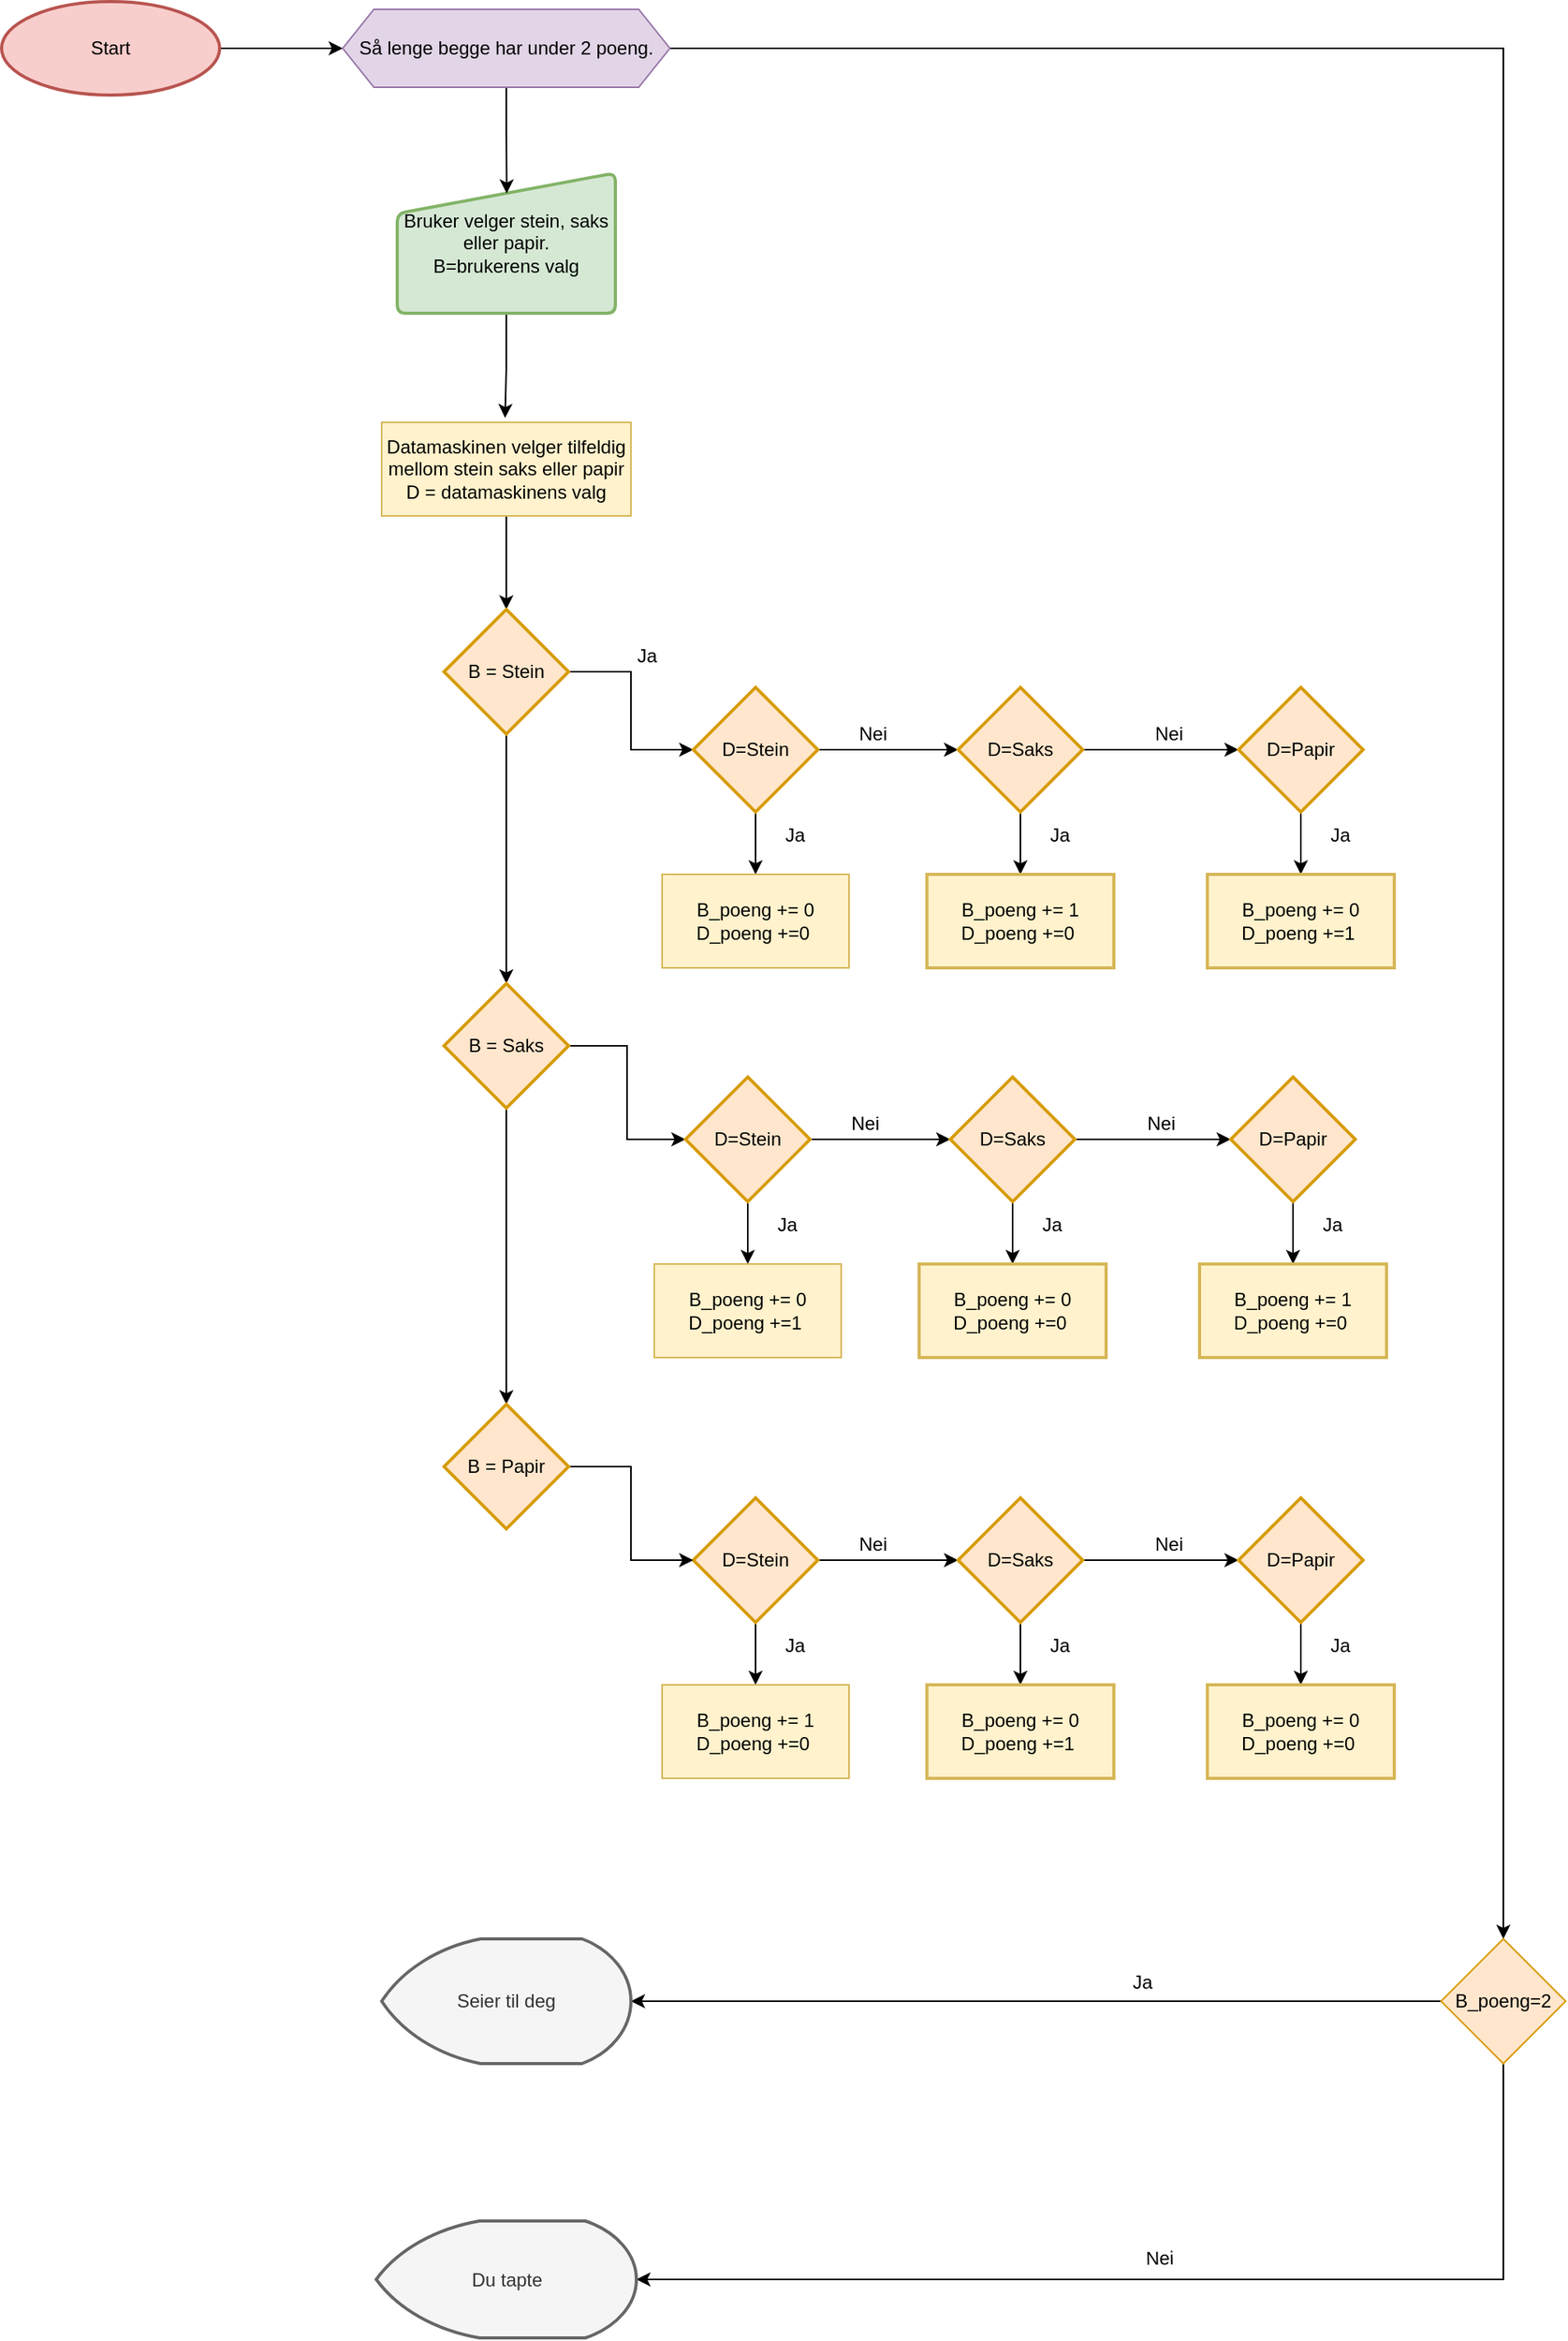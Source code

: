 <mxfile version="14.1.8" type="github">
  <diagram id="B1ReewHM8f12XZwFl8kq" name="Page-1">
    <mxGraphModel dx="2570" dy="1706" grid="0" gridSize="10" guides="1" tooltips="1" connect="1" arrows="1" fold="1" page="1" pageScale="1" pageWidth="1169" pageHeight="1654" math="0" shadow="0">
      <root>
        <mxCell id="0" />
        <mxCell id="1" parent="0" />
        <mxCell id="hiWG3h5WIahm0a-bOlQE-6" style="edgeStyle=orthogonalEdgeStyle;rounded=0;orthogonalLoop=1;jettySize=auto;html=1;exitX=1;exitY=0.5;exitDx=0;exitDy=0;exitPerimeter=0;entryX=0;entryY=0.5;entryDx=0;entryDy=0;" edge="1" parent="1" source="hiWG3h5WIahm0a-bOlQE-1" target="hiWG3h5WIahm0a-bOlQE-4">
          <mxGeometry relative="1" as="geometry" />
        </mxCell>
        <mxCell id="hiWG3h5WIahm0a-bOlQE-1" value="Start" style="strokeWidth=2;html=1;shape=mxgraph.flowchart.start_1;whiteSpace=wrap;fillColor=#f8cecc;strokeColor=#b85450;" vertex="1" parent="1">
          <mxGeometry x="60" y="40" width="140" height="60" as="geometry" />
        </mxCell>
        <mxCell id="hiWG3h5WIahm0a-bOlQE-10" style="edgeStyle=orthogonalEdgeStyle;rounded=0;orthogonalLoop=1;jettySize=auto;html=1;exitX=0.5;exitY=1;exitDx=0;exitDy=0;entryX=0.495;entryY=-0.047;entryDx=0;entryDy=0;entryPerimeter=0;" edge="1" parent="1" source="hiWG3h5WIahm0a-bOlQE-2" target="hiWG3h5WIahm0a-bOlQE-8">
          <mxGeometry relative="1" as="geometry" />
        </mxCell>
        <mxCell id="hiWG3h5WIahm0a-bOlQE-2" value="Bruker velger stein, saks eller papir.&lt;br&gt;B=brukerens valg" style="html=1;strokeWidth=2;shape=manualInput;whiteSpace=wrap;rounded=1;size=26;arcSize=11;fillColor=#d5e8d4;strokeColor=#82b366;" vertex="1" parent="1">
          <mxGeometry x="314" y="150" width="140" height="90" as="geometry" />
        </mxCell>
        <mxCell id="hiWG3h5WIahm0a-bOlQE-7" style="edgeStyle=orthogonalEdgeStyle;rounded=0;orthogonalLoop=1;jettySize=auto;html=1;entryX=0.502;entryY=0.146;entryDx=0;entryDy=0;entryPerimeter=0;" edge="1" parent="1" source="hiWG3h5WIahm0a-bOlQE-4" target="hiWG3h5WIahm0a-bOlQE-2">
          <mxGeometry relative="1" as="geometry" />
        </mxCell>
        <mxCell id="hiWG3h5WIahm0a-bOlQE-80" value="" style="edgeStyle=orthogonalEdgeStyle;rounded=0;orthogonalLoop=1;jettySize=auto;html=1;entryX=0.5;entryY=0;entryDx=0;entryDy=0;" edge="1" parent="1" source="hiWG3h5WIahm0a-bOlQE-4" target="hiWG3h5WIahm0a-bOlQE-85">
          <mxGeometry relative="1" as="geometry">
            <mxPoint x="1023.059" y="1300" as="targetPoint" />
          </mxGeometry>
        </mxCell>
        <mxCell id="hiWG3h5WIahm0a-bOlQE-4" value="Så lenge begge har under 2 poeng." style="shape=hexagon;perimeter=hexagonPerimeter2;whiteSpace=wrap;html=1;fixedSize=1;fillColor=#e1d5e7;strokeColor=#9673a6;" vertex="1" parent="1">
          <mxGeometry x="279" y="45" width="210" height="50" as="geometry" />
        </mxCell>
        <mxCell id="hiWG3h5WIahm0a-bOlQE-29" style="edgeStyle=orthogonalEdgeStyle;rounded=0;orthogonalLoop=1;jettySize=auto;html=1;entryX=0.5;entryY=0;entryDx=0;entryDy=0;entryPerimeter=0;" edge="1" parent="1" source="hiWG3h5WIahm0a-bOlQE-8" target="hiWG3h5WIahm0a-bOlQE-13">
          <mxGeometry relative="1" as="geometry" />
        </mxCell>
        <mxCell id="hiWG3h5WIahm0a-bOlQE-8" value="Datamaskinen velger tilfeldig mellom stein saks eller papir&lt;br&gt;D = datamaskinens valg" style="rounded=0;whiteSpace=wrap;html=1;fillColor=#fff2cc;strokeColor=#d6b656;" vertex="1" parent="1">
          <mxGeometry x="304" y="310" width="160" height="60" as="geometry" />
        </mxCell>
        <mxCell id="hiWG3h5WIahm0a-bOlQE-19" value="" style="edgeStyle=orthogonalEdgeStyle;rounded=0;orthogonalLoop=1;jettySize=auto;html=1;" edge="1" parent="1" source="hiWG3h5WIahm0a-bOlQE-13" target="hiWG3h5WIahm0a-bOlQE-18">
          <mxGeometry relative="1" as="geometry" />
        </mxCell>
        <mxCell id="hiWG3h5WIahm0a-bOlQE-36" value="" style="edgeStyle=orthogonalEdgeStyle;rounded=0;orthogonalLoop=1;jettySize=auto;html=1;" edge="1" parent="1" source="hiWG3h5WIahm0a-bOlQE-13" target="hiWG3h5WIahm0a-bOlQE-35">
          <mxGeometry relative="1" as="geometry" />
        </mxCell>
        <mxCell id="hiWG3h5WIahm0a-bOlQE-13" value="B = Stein" style="strokeWidth=2;html=1;shape=mxgraph.flowchart.decision;whiteSpace=wrap;fillColor=#ffe6cc;strokeColor=#d79b00;" vertex="1" parent="1">
          <mxGeometry x="344" y="430" width="80" height="80" as="geometry" />
        </mxCell>
        <mxCell id="hiWG3h5WIahm0a-bOlQE-21" value="" style="edgeStyle=orthogonalEdgeStyle;rounded=0;orthogonalLoop=1;jettySize=auto;html=1;" edge="1" parent="1" source="hiWG3h5WIahm0a-bOlQE-18" target="hiWG3h5WIahm0a-bOlQE-20">
          <mxGeometry relative="1" as="geometry" />
        </mxCell>
        <mxCell id="hiWG3h5WIahm0a-bOlQE-37" style="edgeStyle=orthogonalEdgeStyle;rounded=0;orthogonalLoop=1;jettySize=auto;html=1;exitX=0.5;exitY=1;exitDx=0;exitDy=0;entryX=0.5;entryY=0;entryDx=0;entryDy=0;" edge="1" parent="1" source="hiWG3h5WIahm0a-bOlQE-18" target="hiWG3h5WIahm0a-bOlQE-23">
          <mxGeometry relative="1" as="geometry" />
        </mxCell>
        <mxCell id="hiWG3h5WIahm0a-bOlQE-18" value="D=Stein" style="rhombus;whiteSpace=wrap;html=1;strokeWidth=2;fillColor=#ffe6cc;strokeColor=#d79b00;" vertex="1" parent="1">
          <mxGeometry x="504" y="480" width="80" height="80" as="geometry" />
        </mxCell>
        <mxCell id="hiWG3h5WIahm0a-bOlQE-28" value="" style="edgeStyle=orthogonalEdgeStyle;rounded=0;orthogonalLoop=1;jettySize=auto;html=1;" edge="1" parent="1" source="hiWG3h5WIahm0a-bOlQE-20" target="hiWG3h5WIahm0a-bOlQE-27">
          <mxGeometry relative="1" as="geometry" />
        </mxCell>
        <mxCell id="hiWG3h5WIahm0a-bOlQE-32" value="" style="edgeStyle=orthogonalEdgeStyle;rounded=0;orthogonalLoop=1;jettySize=auto;html=1;" edge="1" parent="1" source="hiWG3h5WIahm0a-bOlQE-20" target="hiWG3h5WIahm0a-bOlQE-31">
          <mxGeometry relative="1" as="geometry" />
        </mxCell>
        <mxCell id="hiWG3h5WIahm0a-bOlQE-20" value="D=Saks" style="rhombus;whiteSpace=wrap;html=1;strokeWidth=2;fillColor=#ffe6cc;strokeColor=#d79b00;" vertex="1" parent="1">
          <mxGeometry x="674" y="480" width="80" height="80" as="geometry" />
        </mxCell>
        <mxCell id="hiWG3h5WIahm0a-bOlQE-22" value="Ja" style="text;html=1;align=center;verticalAlign=middle;resizable=0;points=[];autosize=1;" vertex="1" parent="1">
          <mxGeometry x="459" y="450" width="30" height="20" as="geometry" />
        </mxCell>
        <mxCell id="hiWG3h5WIahm0a-bOlQE-23" value="B_poeng += 0&lt;br&gt;D_poeng +=0&amp;nbsp;" style="rounded=0;whiteSpace=wrap;html=1;fillColor=#fff2cc;strokeColor=#d6b656;" vertex="1" parent="1">
          <mxGeometry x="484" y="600" width="120" height="60" as="geometry" />
        </mxCell>
        <mxCell id="hiWG3h5WIahm0a-bOlQE-25" value="Ja" style="text;html=1;align=center;verticalAlign=middle;resizable=0;points=[];autosize=1;" vertex="1" parent="1">
          <mxGeometry x="554" y="565" width="30" height="20" as="geometry" />
        </mxCell>
        <mxCell id="hiWG3h5WIahm0a-bOlQE-26" value="Nei" style="text;html=1;align=center;verticalAlign=middle;resizable=0;points=[];autosize=1;" vertex="1" parent="1">
          <mxGeometry x="604" y="500" width="30" height="20" as="geometry" />
        </mxCell>
        <mxCell id="hiWG3h5WIahm0a-bOlQE-27" value="&lt;span&gt;B_poeng += 1&lt;/span&gt;&lt;br&gt;&lt;span&gt;D_poeng +=0&amp;nbsp;&lt;/span&gt;" style="whiteSpace=wrap;html=1;strokeWidth=2;fillColor=#fff2cc;strokeColor=#d6b656;" vertex="1" parent="1">
          <mxGeometry x="654" y="600" width="120" height="60" as="geometry" />
        </mxCell>
        <mxCell id="hiWG3h5WIahm0a-bOlQE-34" value="" style="edgeStyle=orthogonalEdgeStyle;rounded=0;orthogonalLoop=1;jettySize=auto;html=1;" edge="1" parent="1" source="hiWG3h5WIahm0a-bOlQE-31" target="hiWG3h5WIahm0a-bOlQE-33">
          <mxGeometry relative="1" as="geometry" />
        </mxCell>
        <mxCell id="hiWG3h5WIahm0a-bOlQE-31" value="D=Papir" style="rhombus;whiteSpace=wrap;html=1;strokeColor=#d79b00;strokeWidth=2;fillColor=#ffe6cc;" vertex="1" parent="1">
          <mxGeometry x="854" y="480" width="80" height="80" as="geometry" />
        </mxCell>
        <mxCell id="hiWG3h5WIahm0a-bOlQE-33" value="&lt;span&gt;B_poeng += 0&lt;/span&gt;&lt;br&gt;&lt;span&gt;D_poeng +=1&amp;nbsp;&lt;/span&gt;" style="whiteSpace=wrap;html=1;strokeColor=#d6b656;strokeWidth=2;fillColor=#fff2cc;" vertex="1" parent="1">
          <mxGeometry x="834" y="600" width="120" height="60" as="geometry" />
        </mxCell>
        <mxCell id="hiWG3h5WIahm0a-bOlQE-57" style="edgeStyle=orthogonalEdgeStyle;rounded=0;orthogonalLoop=1;jettySize=auto;html=1;exitX=1;exitY=0.5;exitDx=0;exitDy=0;entryX=0;entryY=0.5;entryDx=0;entryDy=0;" edge="1" parent="1" source="hiWG3h5WIahm0a-bOlQE-35" target="hiWG3h5WIahm0a-bOlQE-43">
          <mxGeometry relative="1" as="geometry" />
        </mxCell>
        <mxCell id="hiWG3h5WIahm0a-bOlQE-76" value="" style="edgeStyle=orthogonalEdgeStyle;rounded=0;orthogonalLoop=1;jettySize=auto;html=1;" edge="1" parent="1" source="hiWG3h5WIahm0a-bOlQE-35" target="hiWG3h5WIahm0a-bOlQE-75">
          <mxGeometry relative="1" as="geometry" />
        </mxCell>
        <mxCell id="hiWG3h5WIahm0a-bOlQE-35" value="B = Saks" style="rhombus;whiteSpace=wrap;html=1;strokeColor=#d79b00;strokeWidth=2;fillColor=#ffe6cc;" vertex="1" parent="1">
          <mxGeometry x="344" y="670" width="80" height="80" as="geometry" />
        </mxCell>
        <mxCell id="hiWG3h5WIahm0a-bOlQE-38" value="Nei" style="text;html=1;align=center;verticalAlign=middle;resizable=0;points=[];autosize=1;" vertex="1" parent="1">
          <mxGeometry x="794" y="500" width="30" height="20" as="geometry" />
        </mxCell>
        <mxCell id="hiWG3h5WIahm0a-bOlQE-39" value="Ja" style="text;html=1;align=center;verticalAlign=middle;resizable=0;points=[];autosize=1;" vertex="1" parent="1">
          <mxGeometry x="724" y="565" width="30" height="20" as="geometry" />
        </mxCell>
        <mxCell id="hiWG3h5WIahm0a-bOlQE-40" value="Ja" style="text;html=1;align=center;verticalAlign=middle;resizable=0;points=[];autosize=1;" vertex="1" parent="1">
          <mxGeometry x="904" y="565" width="30" height="20" as="geometry" />
        </mxCell>
        <mxCell id="hiWG3h5WIahm0a-bOlQE-41" value="" style="edgeStyle=orthogonalEdgeStyle;rounded=0;orthogonalLoop=1;jettySize=auto;html=1;" edge="1" parent="1" source="hiWG3h5WIahm0a-bOlQE-43" target="hiWG3h5WIahm0a-bOlQE-46">
          <mxGeometry relative="1" as="geometry" />
        </mxCell>
        <mxCell id="hiWG3h5WIahm0a-bOlQE-42" style="edgeStyle=orthogonalEdgeStyle;rounded=0;orthogonalLoop=1;jettySize=auto;html=1;exitX=0.5;exitY=1;exitDx=0;exitDy=0;entryX=0.5;entryY=0;entryDx=0;entryDy=0;" edge="1" parent="1" source="hiWG3h5WIahm0a-bOlQE-43" target="hiWG3h5WIahm0a-bOlQE-47">
          <mxGeometry relative="1" as="geometry" />
        </mxCell>
        <mxCell id="hiWG3h5WIahm0a-bOlQE-43" value="D=Stein" style="rhombus;whiteSpace=wrap;html=1;strokeWidth=2;fillColor=#ffe6cc;strokeColor=#d79b00;" vertex="1" parent="1">
          <mxGeometry x="499" y="730" width="80" height="80" as="geometry" />
        </mxCell>
        <mxCell id="hiWG3h5WIahm0a-bOlQE-44" value="" style="edgeStyle=orthogonalEdgeStyle;rounded=0;orthogonalLoop=1;jettySize=auto;html=1;" edge="1" parent="1" source="hiWG3h5WIahm0a-bOlQE-46" target="hiWG3h5WIahm0a-bOlQE-50">
          <mxGeometry relative="1" as="geometry" />
        </mxCell>
        <mxCell id="hiWG3h5WIahm0a-bOlQE-45" value="" style="edgeStyle=orthogonalEdgeStyle;rounded=0;orthogonalLoop=1;jettySize=auto;html=1;" edge="1" parent="1" source="hiWG3h5WIahm0a-bOlQE-46" target="hiWG3h5WIahm0a-bOlQE-52">
          <mxGeometry relative="1" as="geometry" />
        </mxCell>
        <mxCell id="hiWG3h5WIahm0a-bOlQE-46" value="D=Saks" style="rhombus;whiteSpace=wrap;html=1;strokeWidth=2;fillColor=#ffe6cc;strokeColor=#d79b00;" vertex="1" parent="1">
          <mxGeometry x="669" y="730" width="80" height="80" as="geometry" />
        </mxCell>
        <mxCell id="hiWG3h5WIahm0a-bOlQE-47" value="B_poeng += 0&lt;br&gt;D_poeng +=1&amp;nbsp;" style="rounded=0;whiteSpace=wrap;html=1;fillColor=#fff2cc;strokeColor=#d6b656;" vertex="1" parent="1">
          <mxGeometry x="479" y="850" width="120" height="60" as="geometry" />
        </mxCell>
        <mxCell id="hiWG3h5WIahm0a-bOlQE-48" value="Ja" style="text;html=1;align=center;verticalAlign=middle;resizable=0;points=[];autosize=1;" vertex="1" parent="1">
          <mxGeometry x="549" y="815" width="30" height="20" as="geometry" />
        </mxCell>
        <mxCell id="hiWG3h5WIahm0a-bOlQE-49" value="Nei" style="text;html=1;align=center;verticalAlign=middle;resizable=0;points=[];autosize=1;" vertex="1" parent="1">
          <mxGeometry x="599" y="750" width="30" height="20" as="geometry" />
        </mxCell>
        <mxCell id="hiWG3h5WIahm0a-bOlQE-50" value="&lt;span&gt;B_poeng += 0&lt;/span&gt;&lt;br&gt;&lt;span&gt;D_poeng +=0&amp;nbsp;&lt;/span&gt;" style="whiteSpace=wrap;html=1;strokeWidth=2;fillColor=#fff2cc;strokeColor=#d6b656;" vertex="1" parent="1">
          <mxGeometry x="649" y="850" width="120" height="60" as="geometry" />
        </mxCell>
        <mxCell id="hiWG3h5WIahm0a-bOlQE-51" value="" style="edgeStyle=orthogonalEdgeStyle;rounded=0;orthogonalLoop=1;jettySize=auto;html=1;" edge="1" parent="1" source="hiWG3h5WIahm0a-bOlQE-52" target="hiWG3h5WIahm0a-bOlQE-53">
          <mxGeometry relative="1" as="geometry" />
        </mxCell>
        <mxCell id="hiWG3h5WIahm0a-bOlQE-52" value="D=Papir" style="rhombus;whiteSpace=wrap;html=1;strokeColor=#d79b00;strokeWidth=2;fillColor=#ffe6cc;" vertex="1" parent="1">
          <mxGeometry x="849" y="730" width="80" height="80" as="geometry" />
        </mxCell>
        <mxCell id="hiWG3h5WIahm0a-bOlQE-53" value="&lt;span&gt;B_poeng += 1&lt;/span&gt;&lt;br&gt;&lt;span&gt;D_poeng +=0&amp;nbsp;&lt;/span&gt;" style="whiteSpace=wrap;html=1;strokeColor=#d6b656;strokeWidth=2;fillColor=#fff2cc;" vertex="1" parent="1">
          <mxGeometry x="829" y="850" width="120" height="60" as="geometry" />
        </mxCell>
        <mxCell id="hiWG3h5WIahm0a-bOlQE-54" value="Nei" style="text;html=1;align=center;verticalAlign=middle;resizable=0;points=[];autosize=1;" vertex="1" parent="1">
          <mxGeometry x="789" y="750" width="30" height="20" as="geometry" />
        </mxCell>
        <mxCell id="hiWG3h5WIahm0a-bOlQE-55" value="Ja" style="text;html=1;align=center;verticalAlign=middle;resizable=0;points=[];autosize=1;" vertex="1" parent="1">
          <mxGeometry x="719" y="815" width="30" height="20" as="geometry" />
        </mxCell>
        <mxCell id="hiWG3h5WIahm0a-bOlQE-56" value="Ja" style="text;html=1;align=center;verticalAlign=middle;resizable=0;points=[];autosize=1;" vertex="1" parent="1">
          <mxGeometry x="899" y="815" width="30" height="20" as="geometry" />
        </mxCell>
        <mxCell id="hiWG3h5WIahm0a-bOlQE-59" value="" style="edgeStyle=orthogonalEdgeStyle;rounded=0;orthogonalLoop=1;jettySize=auto;html=1;" edge="1" parent="1" source="hiWG3h5WIahm0a-bOlQE-61" target="hiWG3h5WIahm0a-bOlQE-64">
          <mxGeometry relative="1" as="geometry" />
        </mxCell>
        <mxCell id="hiWG3h5WIahm0a-bOlQE-60" style="edgeStyle=orthogonalEdgeStyle;rounded=0;orthogonalLoop=1;jettySize=auto;html=1;exitX=0.5;exitY=1;exitDx=0;exitDy=0;entryX=0.5;entryY=0;entryDx=0;entryDy=0;" edge="1" parent="1" source="hiWG3h5WIahm0a-bOlQE-61" target="hiWG3h5WIahm0a-bOlQE-65">
          <mxGeometry relative="1" as="geometry" />
        </mxCell>
        <mxCell id="hiWG3h5WIahm0a-bOlQE-61" value="D=Stein" style="rhombus;whiteSpace=wrap;html=1;strokeWidth=2;fillColor=#ffe6cc;strokeColor=#d79b00;" vertex="1" parent="1">
          <mxGeometry x="504" y="1000" width="80" height="80" as="geometry" />
        </mxCell>
        <mxCell id="hiWG3h5WIahm0a-bOlQE-62" value="" style="edgeStyle=orthogonalEdgeStyle;rounded=0;orthogonalLoop=1;jettySize=auto;html=1;" edge="1" parent="1" source="hiWG3h5WIahm0a-bOlQE-64" target="hiWG3h5WIahm0a-bOlQE-68">
          <mxGeometry relative="1" as="geometry" />
        </mxCell>
        <mxCell id="hiWG3h5WIahm0a-bOlQE-63" value="" style="edgeStyle=orthogonalEdgeStyle;rounded=0;orthogonalLoop=1;jettySize=auto;html=1;" edge="1" parent="1" source="hiWG3h5WIahm0a-bOlQE-64" target="hiWG3h5WIahm0a-bOlQE-70">
          <mxGeometry relative="1" as="geometry" />
        </mxCell>
        <mxCell id="hiWG3h5WIahm0a-bOlQE-64" value="D=Saks" style="rhombus;whiteSpace=wrap;html=1;strokeWidth=2;fillColor=#ffe6cc;strokeColor=#d79b00;" vertex="1" parent="1">
          <mxGeometry x="674" y="1000" width="80" height="80" as="geometry" />
        </mxCell>
        <mxCell id="hiWG3h5WIahm0a-bOlQE-65" value="B_poeng += 1&lt;br&gt;D_poeng +=0&amp;nbsp;" style="rounded=0;whiteSpace=wrap;html=1;fillColor=#fff2cc;strokeColor=#d6b656;" vertex="1" parent="1">
          <mxGeometry x="484" y="1120" width="120" height="60" as="geometry" />
        </mxCell>
        <mxCell id="hiWG3h5WIahm0a-bOlQE-66" value="Ja" style="text;html=1;align=center;verticalAlign=middle;resizable=0;points=[];autosize=1;" vertex="1" parent="1">
          <mxGeometry x="554" y="1085" width="30" height="20" as="geometry" />
        </mxCell>
        <mxCell id="hiWG3h5WIahm0a-bOlQE-67" value="Nei" style="text;html=1;align=center;verticalAlign=middle;resizable=0;points=[];autosize=1;" vertex="1" parent="1">
          <mxGeometry x="604" y="1020" width="30" height="20" as="geometry" />
        </mxCell>
        <mxCell id="hiWG3h5WIahm0a-bOlQE-68" value="&lt;span&gt;B_poeng += 0&lt;/span&gt;&lt;br&gt;&lt;span&gt;D_poeng +=1&amp;nbsp;&lt;/span&gt;" style="whiteSpace=wrap;html=1;strokeWidth=2;fillColor=#fff2cc;strokeColor=#d6b656;" vertex="1" parent="1">
          <mxGeometry x="654" y="1120" width="120" height="60" as="geometry" />
        </mxCell>
        <mxCell id="hiWG3h5WIahm0a-bOlQE-69" value="" style="edgeStyle=orthogonalEdgeStyle;rounded=0;orthogonalLoop=1;jettySize=auto;html=1;" edge="1" parent="1" source="hiWG3h5WIahm0a-bOlQE-70" target="hiWG3h5WIahm0a-bOlQE-71">
          <mxGeometry relative="1" as="geometry" />
        </mxCell>
        <mxCell id="hiWG3h5WIahm0a-bOlQE-70" value="D=Papir" style="rhombus;whiteSpace=wrap;html=1;strokeColor=#d79b00;strokeWidth=2;fillColor=#ffe6cc;" vertex="1" parent="1">
          <mxGeometry x="854" y="1000" width="80" height="80" as="geometry" />
        </mxCell>
        <mxCell id="hiWG3h5WIahm0a-bOlQE-71" value="&lt;span&gt;B_poeng += 0&lt;/span&gt;&lt;br&gt;&lt;span&gt;D_poeng +=0&amp;nbsp;&lt;/span&gt;" style="whiteSpace=wrap;html=1;strokeColor=#d6b656;strokeWidth=2;fillColor=#fff2cc;" vertex="1" parent="1">
          <mxGeometry x="834" y="1120" width="120" height="60" as="geometry" />
        </mxCell>
        <mxCell id="hiWG3h5WIahm0a-bOlQE-72" value="Nei" style="text;html=1;align=center;verticalAlign=middle;resizable=0;points=[];autosize=1;" vertex="1" parent="1">
          <mxGeometry x="794" y="1020" width="30" height="20" as="geometry" />
        </mxCell>
        <mxCell id="hiWG3h5WIahm0a-bOlQE-73" value="Ja" style="text;html=1;align=center;verticalAlign=middle;resizable=0;points=[];autosize=1;" vertex="1" parent="1">
          <mxGeometry x="724" y="1085" width="30" height="20" as="geometry" />
        </mxCell>
        <mxCell id="hiWG3h5WIahm0a-bOlQE-74" value="Ja" style="text;html=1;align=center;verticalAlign=middle;resizable=0;points=[];autosize=1;" vertex="1" parent="1">
          <mxGeometry x="904" y="1085" width="30" height="20" as="geometry" />
        </mxCell>
        <mxCell id="hiWG3h5WIahm0a-bOlQE-78" style="edgeStyle=orthogonalEdgeStyle;rounded=0;orthogonalLoop=1;jettySize=auto;html=1;exitX=1;exitY=0.5;exitDx=0;exitDy=0;entryX=0;entryY=0.5;entryDx=0;entryDy=0;" edge="1" parent="1" source="hiWG3h5WIahm0a-bOlQE-75" target="hiWG3h5WIahm0a-bOlQE-61">
          <mxGeometry relative="1" as="geometry" />
        </mxCell>
        <mxCell id="hiWG3h5WIahm0a-bOlQE-75" value="B = Papir" style="rhombus;whiteSpace=wrap;html=1;strokeColor=#d79b00;strokeWidth=2;fillColor=#ffe6cc;" vertex="1" parent="1">
          <mxGeometry x="344" y="940" width="80" height="80" as="geometry" />
        </mxCell>
        <mxCell id="hiWG3h5WIahm0a-bOlQE-84" style="edgeStyle=orthogonalEdgeStyle;rounded=0;orthogonalLoop=1;jettySize=auto;html=1;entryX=1;entryY=0.5;entryDx=0;entryDy=0;entryPerimeter=0;exitX=0;exitY=0.5;exitDx=0;exitDy=0;" edge="1" parent="1" source="hiWG3h5WIahm0a-bOlQE-85" target="hiWG3h5WIahm0a-bOlQE-83">
          <mxGeometry relative="1" as="geometry">
            <mxPoint x="963" y="1330" as="sourcePoint" />
            <mxPoint x="464.0" y="1330" as="targetPoint" />
          </mxGeometry>
        </mxCell>
        <mxCell id="hiWG3h5WIahm0a-bOlQE-83" value="Seier til deg" style="strokeWidth=2;html=1;shape=mxgraph.flowchart.display;whiteSpace=wrap;fillColor=#f5f5f5;strokeColor=#666666;fontColor=#333333;" vertex="1" parent="1">
          <mxGeometry x="304" y="1283" width="160" height="80" as="geometry" />
        </mxCell>
        <mxCell id="hiWG3h5WIahm0a-bOlQE-87" style="edgeStyle=orthogonalEdgeStyle;rounded=0;orthogonalLoop=1;jettySize=auto;html=1;exitX=0.5;exitY=1;exitDx=0;exitDy=0;entryX=1;entryY=0.5;entryDx=0;entryDy=0;entryPerimeter=0;" edge="1" parent="1" source="hiWG3h5WIahm0a-bOlQE-85" target="hiWG3h5WIahm0a-bOlQE-86">
          <mxGeometry relative="1" as="geometry" />
        </mxCell>
        <mxCell id="hiWG3h5WIahm0a-bOlQE-85" value="B_poeng=2" style="rhombus;whiteSpace=wrap;html=1;fillColor=#ffe6cc;strokeColor=#d79b00;" vertex="1" parent="1">
          <mxGeometry x="984" y="1283" width="80" height="80" as="geometry" />
        </mxCell>
        <mxCell id="hiWG3h5WIahm0a-bOlQE-86" value="Du tapte" style="strokeWidth=2;html=1;shape=mxgraph.flowchart.display;whiteSpace=wrap;fillColor=#f5f5f5;strokeColor=#666666;fontColor=#333333;" vertex="1" parent="1">
          <mxGeometry x="300.5" y="1464" width="167" height="75" as="geometry" />
        </mxCell>
        <mxCell id="hiWG3h5WIahm0a-bOlQE-88" value="Ja" style="text;html=1;align=center;verticalAlign=middle;resizable=0;points=[];autosize=1;" vertex="1" parent="1">
          <mxGeometry x="780" y="1302" width="23" height="18" as="geometry" />
        </mxCell>
        <mxCell id="hiWG3h5WIahm0a-bOlQE-89" value="Nei" style="text;html=1;align=center;verticalAlign=middle;resizable=0;points=[];autosize=1;rotation=-1;" vertex="1" parent="1">
          <mxGeometry x="789" y="1479" width="28" height="18" as="geometry" />
        </mxCell>
      </root>
    </mxGraphModel>
  </diagram>
</mxfile>
